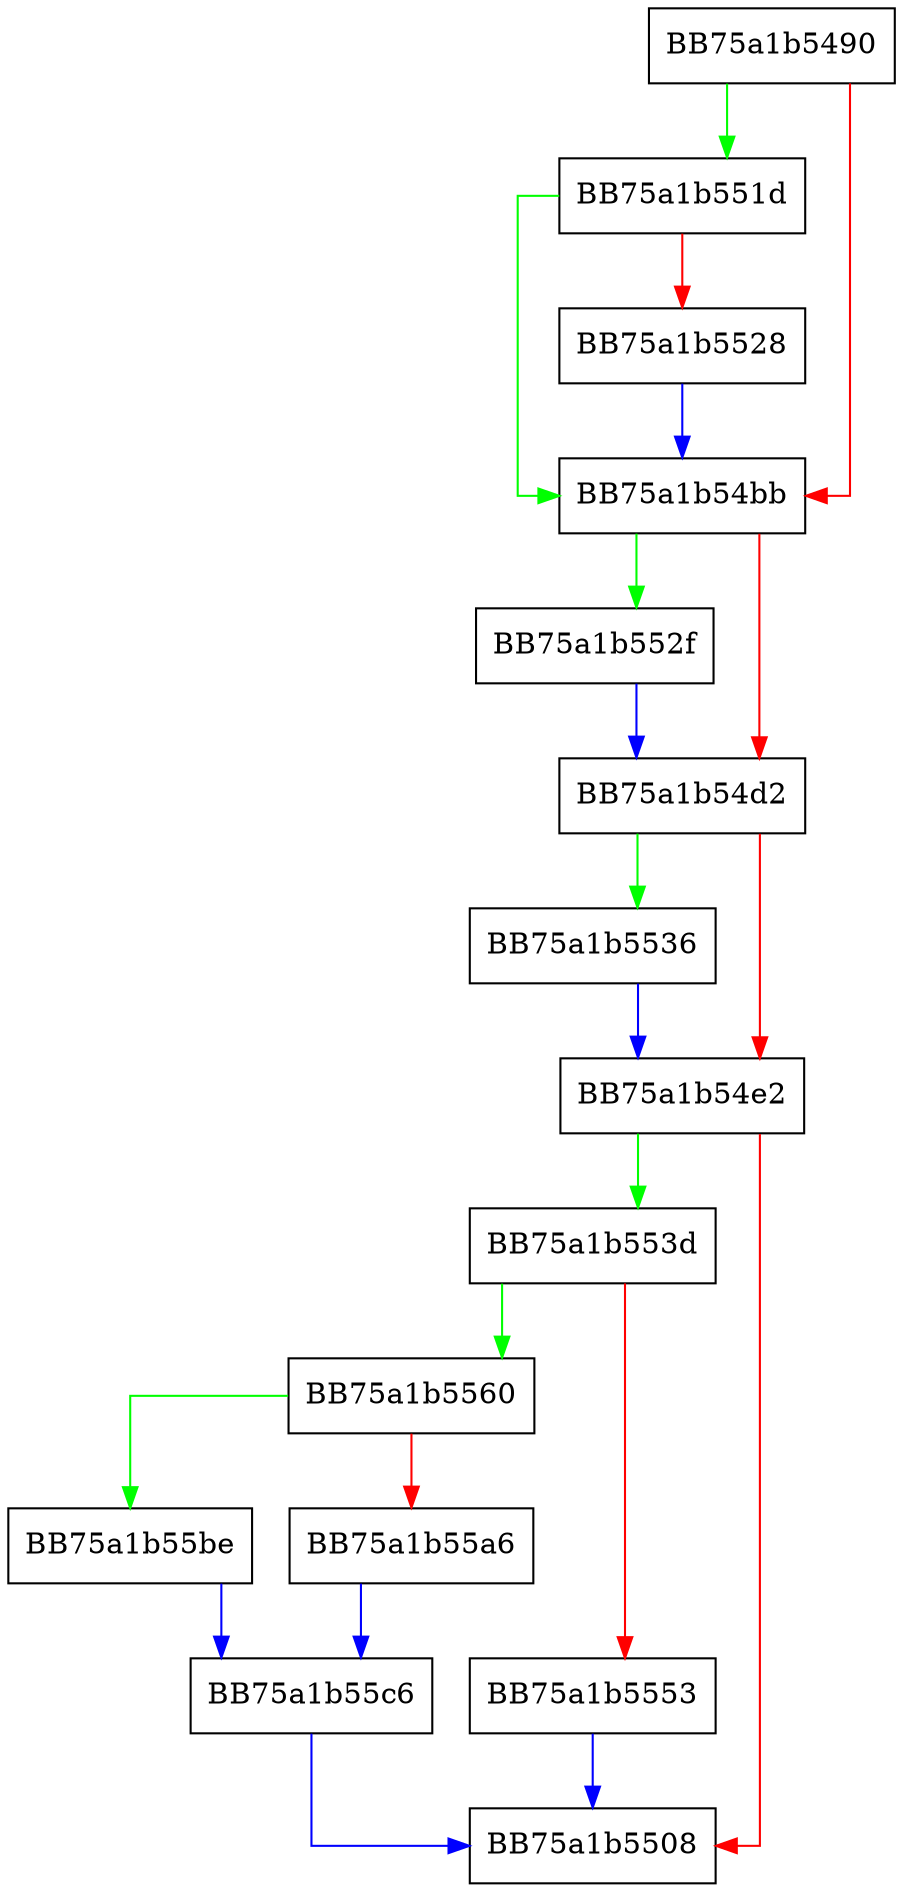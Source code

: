 digraph x86_signal_tick {
  node [shape="box"];
  graph [splines=ortho];
  BB75a1b5490 -> BB75a1b551d [color="green"];
  BB75a1b5490 -> BB75a1b54bb [color="red"];
  BB75a1b54bb -> BB75a1b552f [color="green"];
  BB75a1b54bb -> BB75a1b54d2 [color="red"];
  BB75a1b54d2 -> BB75a1b5536 [color="green"];
  BB75a1b54d2 -> BB75a1b54e2 [color="red"];
  BB75a1b54e2 -> BB75a1b553d [color="green"];
  BB75a1b54e2 -> BB75a1b5508 [color="red"];
  BB75a1b551d -> BB75a1b54bb [color="green"];
  BB75a1b551d -> BB75a1b5528 [color="red"];
  BB75a1b5528 -> BB75a1b54bb [color="blue"];
  BB75a1b552f -> BB75a1b54d2 [color="blue"];
  BB75a1b5536 -> BB75a1b54e2 [color="blue"];
  BB75a1b553d -> BB75a1b5560 [color="green"];
  BB75a1b553d -> BB75a1b5553 [color="red"];
  BB75a1b5553 -> BB75a1b5508 [color="blue"];
  BB75a1b5560 -> BB75a1b55be [color="green"];
  BB75a1b5560 -> BB75a1b55a6 [color="red"];
  BB75a1b55a6 -> BB75a1b55c6 [color="blue"];
  BB75a1b55be -> BB75a1b55c6 [color="blue"];
  BB75a1b55c6 -> BB75a1b5508 [color="blue"];
}